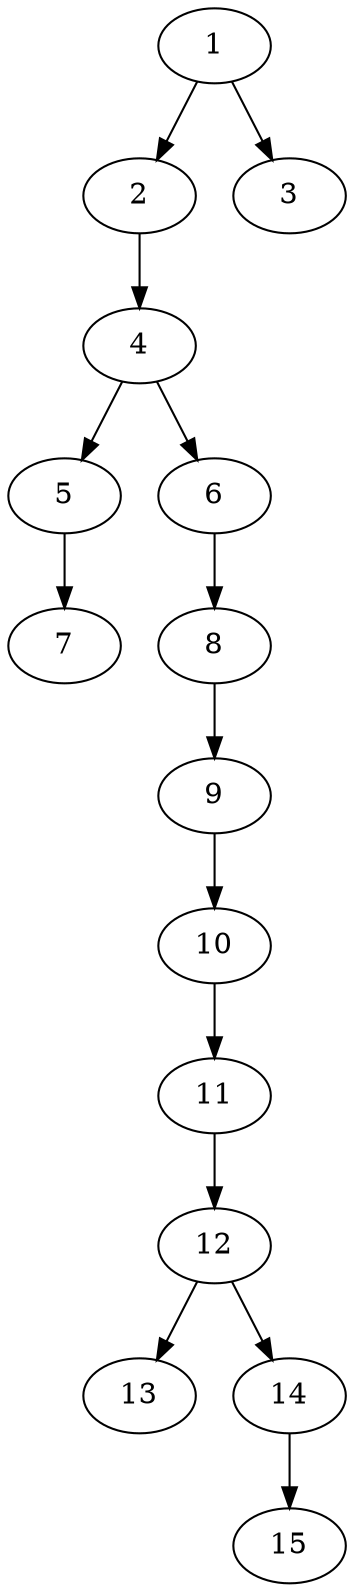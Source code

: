// DAG automatically generated by daggen at Thu Oct  3 13:59:26 2019
// ./daggen --dot -n 15 --ccr 0.4 --fat 0.3 --regular 0.7 --density 0.5 --mindata 5242880 --maxdata 52428800 
digraph G {
  1 [size="119633920", alpha="0.18", expect_size="47853568"] 
  1 -> 2 [size ="47853568"]
  1 -> 3 [size ="47853568"]
  2 [size="89420800", alpha="0.02", expect_size="35768320"] 
  2 -> 4 [size ="35768320"]
  3 [size="111777280", alpha="0.05", expect_size="44710912"] 
  4 [size="37009920", alpha="0.02", expect_size="14803968"] 
  4 -> 5 [size ="14803968"]
  4 -> 6 [size ="14803968"]
  5 [size="118666240", alpha="0.10", expect_size="47466496"] 
  5 -> 7 [size ="47466496"]
  6 [size="81989120", alpha="0.16", expect_size="32795648"] 
  6 -> 8 [size ="32795648"]
  7 [size="128296960", alpha="0.18", expect_size="51318784"] 
  8 [size="77312000", alpha="0.17", expect_size="30924800"] 
  8 -> 9 [size ="30924800"]
  9 [size="38512640", alpha="0.04", expect_size="15405056"] 
  9 -> 10 [size ="15405056"]
  10 [size="76257280", alpha="0.03", expect_size="30502912"] 
  10 -> 11 [size ="30502912"]
  11 [size="121868800", alpha="0.18", expect_size="48747520"] 
  11 -> 12 [size ="48747520"]
  12 [size="111070720", alpha="0.09", expect_size="44428288"] 
  12 -> 13 [size ="44428288"]
  12 -> 14 [size ="44428288"]
  13 [size="122283520", alpha="0.11", expect_size="48913408"] 
  14 [size="32094720", alpha="0.02", expect_size="12837888"] 
  14 -> 15 [size ="12837888"]
  15 [size="42790400", alpha="0.16", expect_size="17116160"] 
}
